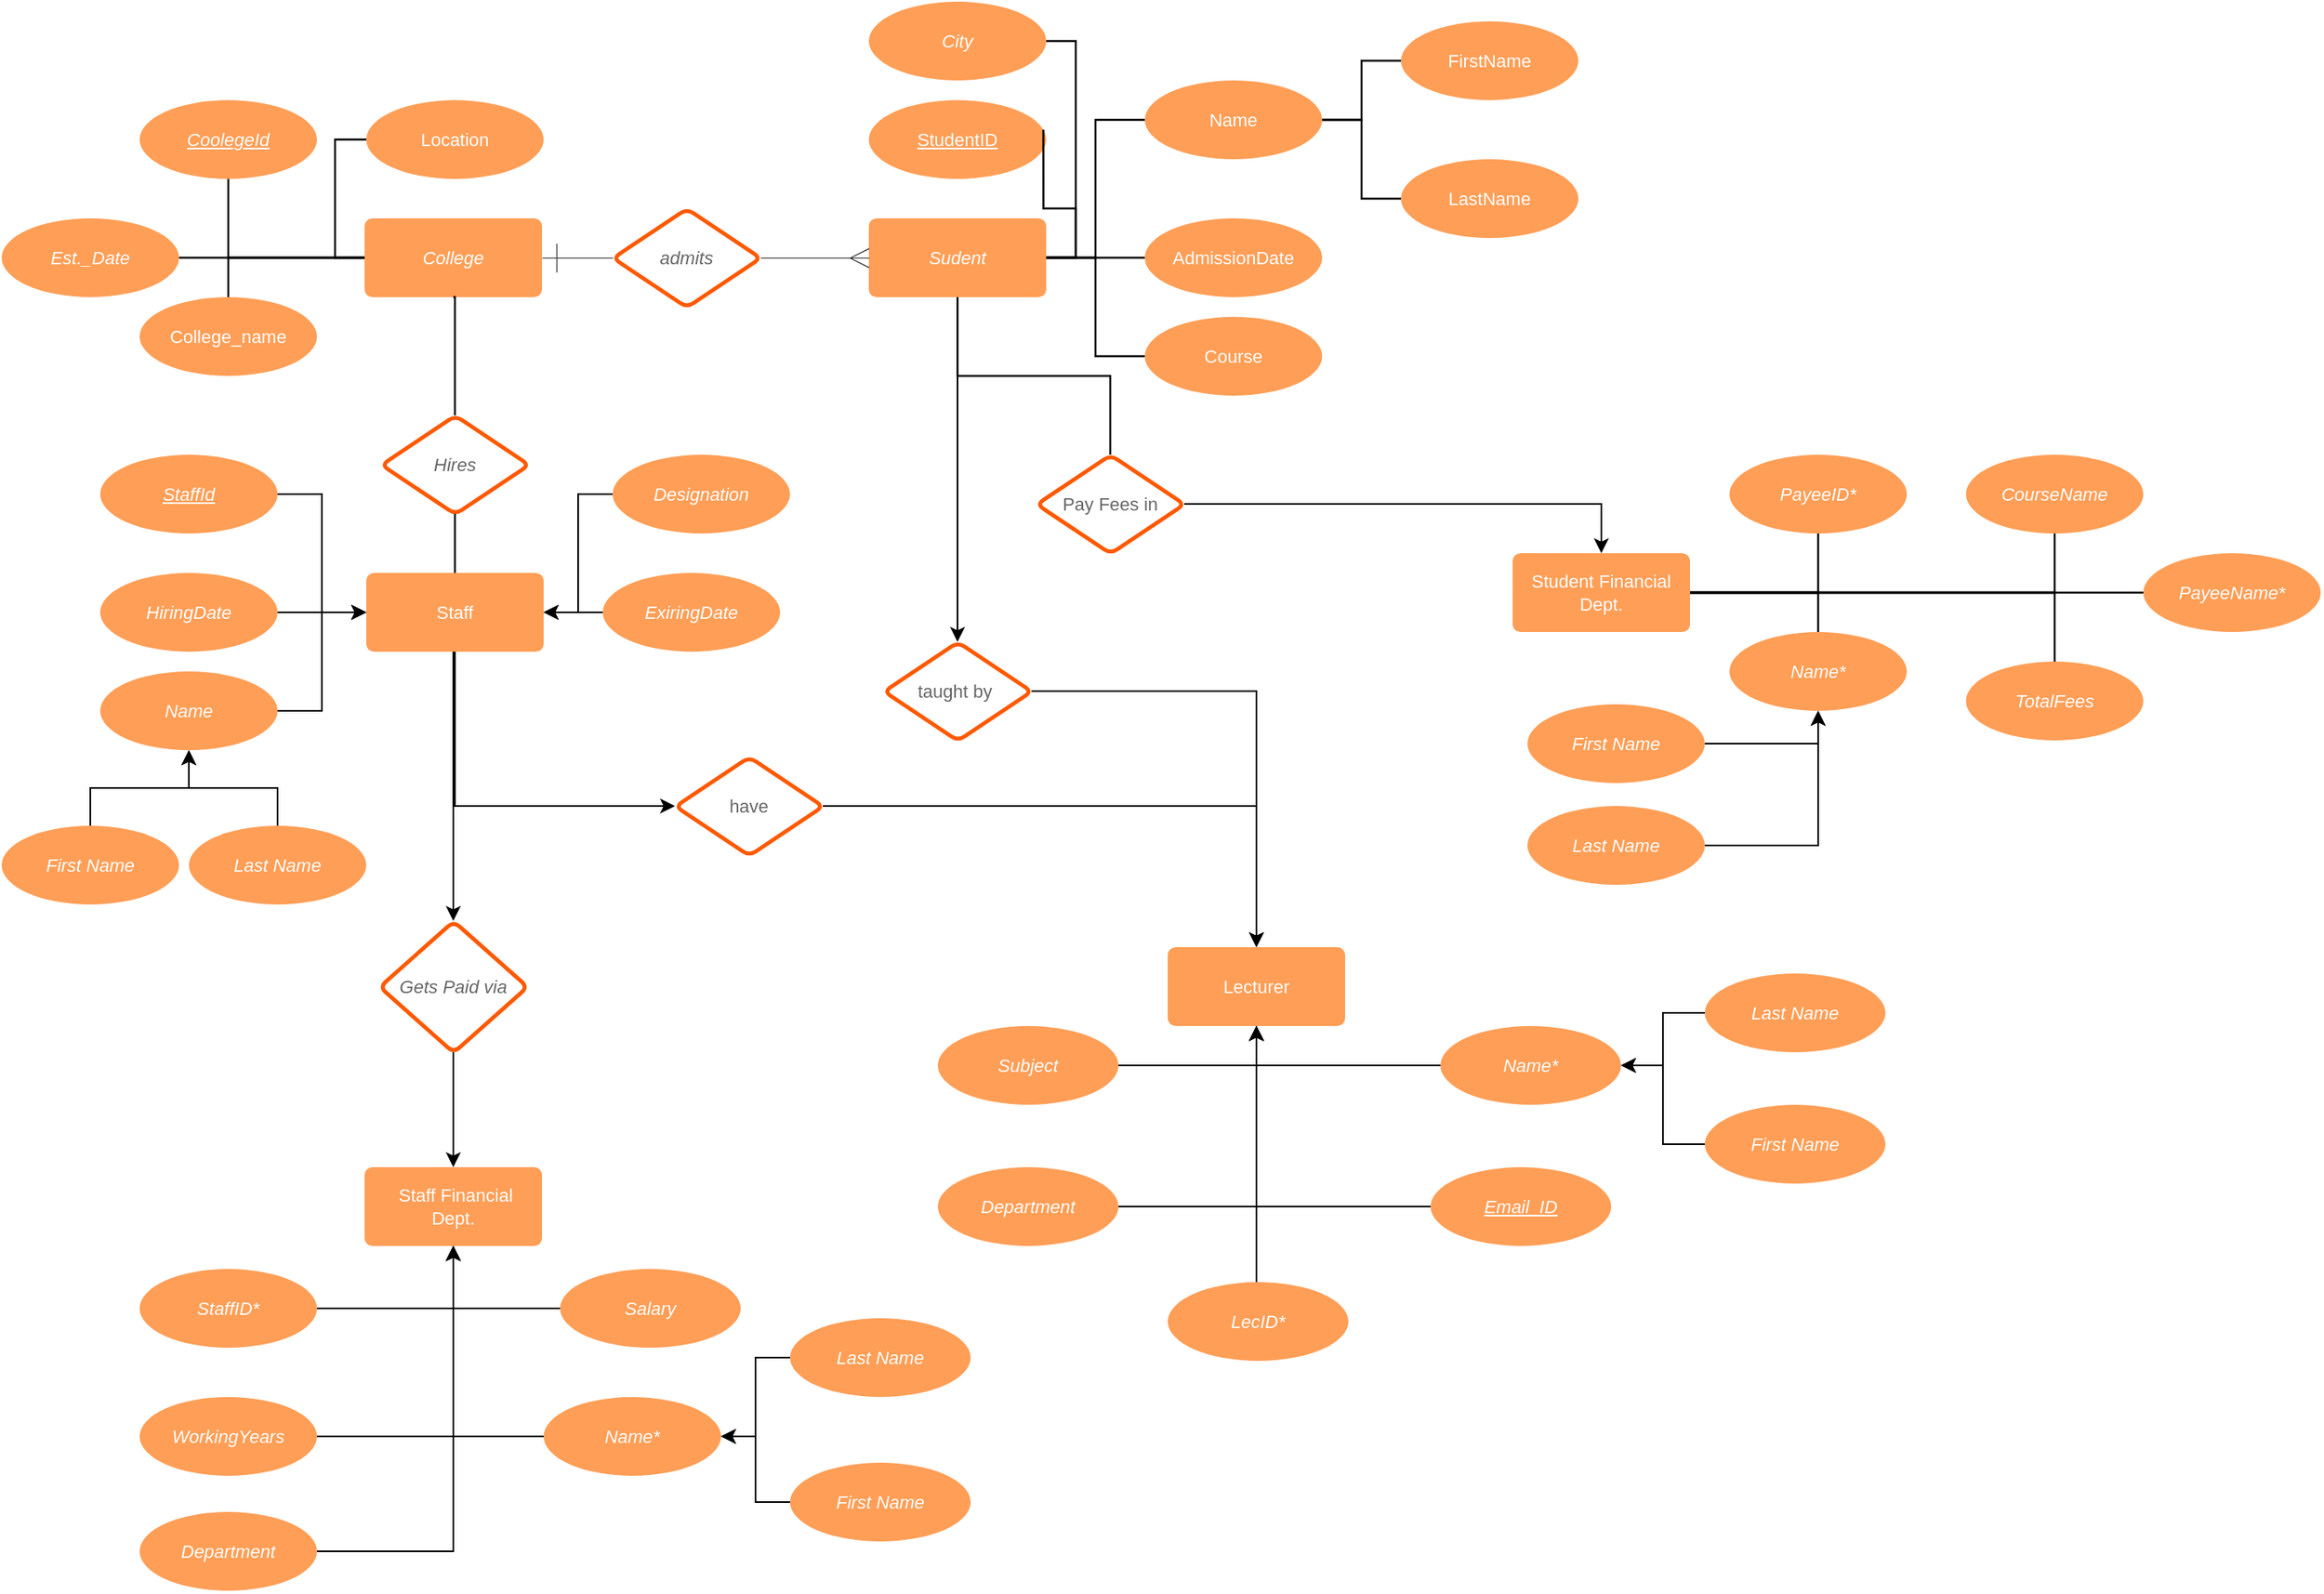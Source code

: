 <mxfile version="12.7.9" type="github"><diagram id="pjV_Bn-TTfKLL7ikVDOk" name="Page-1"><mxGraphModel dx="1024" dy="517" grid="1" gridSize="10" guides="1" tooltips="1" connect="1" arrows="1" fold="1" page="1" pageScale="1" pageWidth="850" pageHeight="1100" math="0" shadow="0"><root><mxCell id="0"/><mxCell id="1" parent="0"/><mxCell id="XfKxhjMmmsuSdTdvYUGt-25" value="CoolegeId" style="html=1;whiteSpace=wrap;ellipse;fontSize=11;fontColor=#ffffff;fontStyle=6;spacing=5;strokeOpacity=0;fillOpacity=100;rounded=1;absoluteArcSize=1;arcSize=9.6;fillColor=#ff9e56;strokeWidth=1.2;" vertex="1" parent="1"><mxGeometry x="84" y="60" width="108" height="48" as="geometry"/></mxCell><mxCell id="XfKxhjMmmsuSdTdvYUGt-26" value="Est._Date" style="html=1;whiteSpace=wrap;ellipse;fontSize=11;fontColor=#ffffff;fontStyle=2;spacing=5;strokeOpacity=0;fillOpacity=100;rounded=1;absoluteArcSize=1;arcSize=9.6;fillColor=#ff9e56;strokeWidth=1.2;" vertex="1" parent="1"><mxGeometry y="132" width="108" height="48" as="geometry"/></mxCell><mxCell id="XfKxhjMmmsuSdTdvYUGt-27" value="College" style="html=1;whiteSpace=wrap;;fontSize=11;fontColor=#ffffff;fontStyle=2;spacing=5;strokeOpacity=0;fillOpacity=100;rounded=1;absoluteArcSize=1;arcSize=9.6;fillColor=#ff9e56;strokeWidth=1.2;" vertex="1" parent="1"><mxGeometry x="221" y="132" width="108" height="48" as="geometry"/></mxCell><mxCell id="XfKxhjMmmsuSdTdvYUGt-28" value="admits" style="html=1;whiteSpace=wrap;rhombus;fontSize=11;fontColor=#666666;fontStyle=2;spacing=5;strokeColor=#fe5900;strokeOpacity=100;rounded=1;absoluteArcSize=1;arcSize=9.6;strokeWidth=2.4;" vertex="1" parent="1"><mxGeometry x="372" y="126" width="90" height="60" as="geometry"/></mxCell><mxCell id="XfKxhjMmmsuSdTdvYUGt-143" style="edgeStyle=orthogonalEdgeStyle;rounded=0;orthogonalLoop=1;jettySize=auto;html=1;entryX=0.5;entryY=0;entryDx=0;entryDy=0;" edge="1" parent="1" source="XfKxhjMmmsuSdTdvYUGt-29" target="XfKxhjMmmsuSdTdvYUGt-140"><mxGeometry relative="1" as="geometry"/></mxCell><mxCell id="XfKxhjMmmsuSdTdvYUGt-29" value="Sudent" style="html=1;whiteSpace=wrap;;fontSize=11;fontColor=#ffffff;fontStyle=2;spacing=5;strokeOpacity=0;fillOpacity=100;rounded=1;absoluteArcSize=1;arcSize=9.6;fillColor=#ff9e56;strokeWidth=1.2;" vertex="1" parent="1"><mxGeometry x="528" y="132" width="108" height="48" as="geometry"/></mxCell><mxCell id="XfKxhjMmmsuSdTdvYUGt-139" style="edgeStyle=orthogonalEdgeStyle;rounded=0;orthogonalLoop=1;jettySize=auto;html=1;entryX=0.5;entryY=0;entryDx=0;entryDy=0;" edge="1" parent="1" source="XfKxhjMmmsuSdTdvYUGt-30" target="XfKxhjMmmsuSdTdvYUGt-42"><mxGeometry relative="1" as="geometry"/></mxCell><mxCell id="XfKxhjMmmsuSdTdvYUGt-30" value="Pay Fees in" style="html=1;whiteSpace=wrap;rhombus;fontSize=11;fontColor=#666666;spacing=5;strokeColor=#fe5900;strokeOpacity=100;rounded=1;absoluteArcSize=1;arcSize=9.6;strokeWidth=2.4;" vertex="1" parent="1"><mxGeometry x="630" y="276" width="90" height="60" as="geometry"/></mxCell><mxCell id="XfKxhjMmmsuSdTdvYUGt-31" value="" style="html=1;jettySize=18;fontSize=11;strokeColor=#333333;strokeOpacity=100;strokeWidth=0.6;rounded=1;arcSize=0;edgeStyle=orthogonalEdgeStyle;startArrow=ERone;startSize=16;;endArrow=none;;exitX=1;exitY=0.5;exitPerimeter=1;entryX=0.013;entryY=0.5;entryPerimeter=1;" edge="1" parent="1" source="XfKxhjMmmsuSdTdvYUGt-27" target="XfKxhjMmmsuSdTdvYUGt-28"><mxGeometry width="100" height="100" relative="1" as="geometry"/></mxCell><mxCell id="XfKxhjMmmsuSdTdvYUGt-32" value="" style="html=1;jettySize=18;fontSize=11;strokeColor=#333333;strokeOpacity=100;strokeWidth=0.6;rounded=1;arcSize=0;edgeStyle=orthogonalEdgeStyle;startArrow=none;;endArrow=ERmany;endSize=10;;exitX=0.987;exitY=0.5;exitPerimeter=1;entryX=0;entryY=0.5;entryPerimeter=1;" edge="1" parent="1" source="XfKxhjMmmsuSdTdvYUGt-28" target="XfKxhjMmmsuSdTdvYUGt-29"><mxGeometry width="100" height="100" relative="1" as="geometry"/></mxCell><mxCell id="XfKxhjMmmsuSdTdvYUGt-42" value="Student Financial Dept." style="html=1;whiteSpace=wrap;;fontSize=11;fontColor=#ffffff;spacing=5;strokeOpacity=0;fillOpacity=100;rounded=1;absoluteArcSize=1;arcSize=9.6;fillColor=#ff9e56;strokeWidth=1.2;" vertex="1" parent="1"><mxGeometry x="920" y="336" width="108" height="48" as="geometry"/></mxCell><mxCell id="XfKxhjMmmsuSdTdvYUGt-43" value="PayeeID*" style="html=1;whiteSpace=wrap;ellipse;fontSize=11;fontColor=#ffffff;fontStyle=2;spacing=5;strokeOpacity=0;fillOpacity=100;rounded=1;absoluteArcSize=1;arcSize=9.6;fillColor=#ff9e56;strokeWidth=1.2;" vertex="1" parent="1"><mxGeometry x="1052" y="276" width="108" height="48" as="geometry"/></mxCell><mxCell id="XfKxhjMmmsuSdTdvYUGt-45" value="City" style="html=1;whiteSpace=wrap;ellipse;fontSize=11;fontColor=#ffffff;fontStyle=2;spacing=5;strokeOpacity=0;fillOpacity=100;rounded=1;absoluteArcSize=1;arcSize=9.6;fillColor=#ff9e56;strokeWidth=1.2;" vertex="1" parent="1"><mxGeometry x="528" width="108" height="48" as="geometry"/></mxCell><mxCell id="XfKxhjMmmsuSdTdvYUGt-46" value="PayeeName*" style="html=1;whiteSpace=wrap;ellipse;fontSize=11;fontColor=#ffffff;fontStyle=2;spacing=5;strokeOpacity=0;fillOpacity=100;rounded=1;absoluteArcSize=1;arcSize=9.6;fillColor=#ff9e56;strokeWidth=1.2;" vertex="1" parent="1"><mxGeometry x="1304" y="336" width="108" height="48" as="geometry"/></mxCell><mxCell id="XfKxhjMmmsuSdTdvYUGt-47" value="Name*" style="html=1;whiteSpace=wrap;ellipse;fontSize=11;fontColor=#ffffff;fontStyle=2;spacing=5;strokeOpacity=0;fillOpacity=100;rounded=1;absoluteArcSize=1;arcSize=9.6;fillColor=#ff9e56;strokeWidth=1.2;" vertex="1" parent="1"><mxGeometry x="1052" y="384" width="108" height="48" as="geometry"/></mxCell><mxCell id="XfKxhjMmmsuSdTdvYUGt-48" value="CourseName" style="html=1;whiteSpace=wrap;ellipse;fontSize=11;fontColor=#ffffff;fontStyle=2;spacing=5;strokeOpacity=0;fillOpacity=100;rounded=1;absoluteArcSize=1;arcSize=9.6;fillColor=#ff9e56;strokeWidth=1.2;" vertex="1" parent="1"><mxGeometry x="1196" y="276" width="108" height="48" as="geometry"/></mxCell><mxCell id="XfKxhjMmmsuSdTdvYUGt-49" value="Name" style="html=1;whiteSpace=wrap;ellipse;fontSize=11;fontColor=#ffffff;spacing=5;strokeOpacity=0;fillOpacity=100;rounded=1;absoluteArcSize=1;arcSize=9.6;fillColor=#ff9e56;strokeWidth=1.2;" vertex="1" parent="1"><mxGeometry x="696" y="48" width="108" height="48" as="geometry"/></mxCell><mxCell id="XfKxhjMmmsuSdTdvYUGt-50" value="LastName" style="html=1;whiteSpace=wrap;ellipse;fontSize=11;fontColor=#ffffff;spacing=5;strokeOpacity=0;fillOpacity=100;rounded=1;absoluteArcSize=1;arcSize=9.6;fillColor=#ff9e56;strokeWidth=1.2;" vertex="1" parent="1"><mxGeometry x="852" y="96" width="108" height="48" as="geometry"/></mxCell><mxCell id="XfKxhjMmmsuSdTdvYUGt-51" value="FirstName" style="html=1;whiteSpace=wrap;ellipse;fontSize=11;fontColor=#ffffff;spacing=5;strokeOpacity=0;fillOpacity=100;rounded=1;absoluteArcSize=1;arcSize=9.6;fillColor=#ff9e56;strokeWidth=1.2;" vertex="1" parent="1"><mxGeometry x="852" y="12" width="108" height="48" as="geometry"/></mxCell><mxCell id="XfKxhjMmmsuSdTdvYUGt-52" value="Course" style="html=1;whiteSpace=wrap;ellipse;fontSize=11;fontColor=#ffffff;spacing=5;strokeOpacity=0;fillOpacity=100;rounded=1;absoluteArcSize=1;arcSize=9.6;fillColor=#ff9e56;strokeWidth=1.2;" vertex="1" parent="1"><mxGeometry x="696" y="192" width="108" height="48" as="geometry"/></mxCell><mxCell id="XfKxhjMmmsuSdTdvYUGt-53" value="AdmissionDate" style="html=1;whiteSpace=wrap;ellipse;fontSize=11;fontColor=#ffffff;spacing=5;strokeOpacity=0;fillOpacity=100;rounded=1;absoluteArcSize=1;arcSize=9.6;fillColor=#ff9e56;strokeWidth=1.2;" vertex="1" parent="1"><mxGeometry x="696" y="132" width="108" height="48" as="geometry"/></mxCell><mxCell id="XfKxhjMmmsuSdTdvYUGt-54" value="StudentID" style="html=1;whiteSpace=wrap;ellipse;fontSize=11;fontColor=#ffffff;fontStyle=4;spacing=5;strokeOpacity=0;fillOpacity=100;rounded=1;absoluteArcSize=1;arcSize=9.6;fillColor=#ff9e56;strokeWidth=1.2;" vertex="1" parent="1"><mxGeometry x="528" y="60" width="108" height="48" as="geometry"/></mxCell><mxCell id="XfKxhjMmmsuSdTdvYUGt-55" value="College_name" style="html=1;whiteSpace=wrap;ellipse;fontSize=11;fontColor=#ffffff;spacing=5;strokeOpacity=0;fillOpacity=100;rounded=1;absoluteArcSize=1;arcSize=9.6;fillColor=#ff9e56;strokeWidth=1.2;" vertex="1" parent="1"><mxGeometry x="84" y="180" width="108" height="48" as="geometry"/></mxCell><mxCell id="XfKxhjMmmsuSdTdvYUGt-56" value="Location" style="html=1;whiteSpace=wrap;ellipse;fontSize=11;fontColor=#ffffff;spacing=5;strokeOpacity=0;fillOpacity=100;rounded=1;absoluteArcSize=1;arcSize=9.6;fillColor=#ff9e56;strokeWidth=1.2;" vertex="1" parent="1"><mxGeometry x="222" y="60" width="108" height="48" as="geometry"/></mxCell><mxCell id="XfKxhjMmmsuSdTdvYUGt-57" value="" style="html=1;jettySize=18;fontSize=11;strokeWidth=1.2;rounded=1;arcSize=0;edgeStyle=orthogonalEdgeStyle;startArrow=none;;endArrow=none;;exitX=0;exitY=0.5;exitPerimeter=1;entryX=0;entryY=0.5;entryPerimeter=1;" edge="1" parent="1" source="XfKxhjMmmsuSdTdvYUGt-56" target="XfKxhjMmmsuSdTdvYUGt-27"><mxGeometry width="100" height="100" relative="1" as="geometry"/></mxCell><mxCell id="XfKxhjMmmsuSdTdvYUGt-58" value="" style="html=1;jettySize=18;fontSize=11;strokeWidth=1.2;rounded=1;arcSize=0;edgeStyle=orthogonalEdgeStyle;startArrow=none;;endArrow=none;;exitX=0.5;exitY=1;exitPerimeter=1;entryX=0;entryY=0.5;entryPerimeter=1;" edge="1" parent="1" source="XfKxhjMmmsuSdTdvYUGt-25" target="XfKxhjMmmsuSdTdvYUGt-27"><mxGeometry width="100" height="100" relative="1" as="geometry"/></mxCell><mxCell id="XfKxhjMmmsuSdTdvYUGt-59" value="" style="html=1;jettySize=18;fontSize=11;strokeWidth=1.2;rounded=1;arcSize=0;edgeStyle=orthogonalEdgeStyle;startArrow=none;;endArrow=none;;exitX=0;exitY=0.5;exitPerimeter=1;entryX=1;entryY=0.5;entryPerimeter=1;" edge="1" parent="1" source="XfKxhjMmmsuSdTdvYUGt-51" target="XfKxhjMmmsuSdTdvYUGt-49"><mxGeometry width="100" height="100" relative="1" as="geometry"/></mxCell><mxCell id="XfKxhjMmmsuSdTdvYUGt-60" value="" style="html=1;jettySize=18;fontSize=11;strokeWidth=1.2;rounded=1;arcSize=0;edgeStyle=orthogonalEdgeStyle;startArrow=none;;endArrow=none;;exitX=0;exitY=0.5;exitPerimeter=1;entryX=1;entryY=0.5;entryPerimeter=1;" edge="1" parent="1" source="XfKxhjMmmsuSdTdvYUGt-50" target="XfKxhjMmmsuSdTdvYUGt-49"><mxGeometry width="100" height="100" relative="1" as="geometry"/></mxCell><mxCell id="XfKxhjMmmsuSdTdvYUGt-61" value="" style="html=1;jettySize=18;fontSize=11;strokeWidth=1.2;rounded=1;arcSize=0;edgeStyle=orthogonalEdgeStyle;startArrow=none;;endArrow=none;;exitX=0.984;exitY=0.375;exitPerimeter=1;entryX=1;entryY=0.5;entryPerimeter=1;" edge="1" parent="1" source="XfKxhjMmmsuSdTdvYUGt-54" target="XfKxhjMmmsuSdTdvYUGt-29"><mxGeometry width="100" height="100" relative="1" as="geometry"/></mxCell><mxCell id="XfKxhjMmmsuSdTdvYUGt-62" value="" style="html=1;jettySize=18;fontSize=11;strokeWidth=1.2;rounded=1;arcSize=0;edgeStyle=orthogonalEdgeStyle;startArrow=none;;endArrow=none;;exitX=0;exitY=0.5;exitPerimeter=1;entryX=1;entryY=0.5;entryPerimeter=1;" edge="1" parent="1" source="XfKxhjMmmsuSdTdvYUGt-49" target="XfKxhjMmmsuSdTdvYUGt-29"><mxGeometry width="100" height="100" relative="1" as="geometry"/></mxCell><mxCell id="XfKxhjMmmsuSdTdvYUGt-63" value="" style="html=1;jettySize=18;fontSize=11;strokeWidth=1.2;rounded=1;arcSize=0;edgeStyle=orthogonalEdgeStyle;startArrow=none;;endArrow=none;;exitX=0;exitY=0.5;exitPerimeter=1;entryX=1;entryY=0.5;entryPerimeter=1;" edge="1" parent="1" source="XfKxhjMmmsuSdTdvYUGt-53" target="XfKxhjMmmsuSdTdvYUGt-29"><mxGeometry width="100" height="100" relative="1" as="geometry"/></mxCell><mxCell id="XfKxhjMmmsuSdTdvYUGt-64" value="" style="html=1;jettySize=18;fontSize=11;strokeWidth=1.2;rounded=1;arcSize=0;edgeStyle=orthogonalEdgeStyle;startArrow=none;;endArrow=none;;exitX=0;exitY=0.5;exitPerimeter=1;entryX=1;entryY=0.5;entryPerimeter=1;" edge="1" parent="1" source="XfKxhjMmmsuSdTdvYUGt-52" target="XfKxhjMmmsuSdTdvYUGt-29"><mxGeometry width="100" height="100" relative="1" as="geometry"/></mxCell><mxCell id="XfKxhjMmmsuSdTdvYUGt-65" value="" style="html=1;jettySize=18;fontSize=11;strokeWidth=1.2;rounded=1;arcSize=0;edgeStyle=orthogonalEdgeStyle;startArrow=none;;endArrow=none;;exitX=0.5;exitY=1;exitPerimeter=1;entryX=0.5;entryY=0.007;entryPerimeter=1;" edge="1" parent="1" source="XfKxhjMmmsuSdTdvYUGt-29" target="XfKxhjMmmsuSdTdvYUGt-30"><mxGeometry width="100" height="100" relative="1" as="geometry"/></mxCell><mxCell id="XfKxhjMmmsuSdTdvYUGt-66" value="" style="html=1;jettySize=18;fontSize=11;strokeWidth=1.2;rounded=1;arcSize=0;edgeStyle=orthogonalEdgeStyle;startArrow=none;;endArrow=none;;exitX=1;exitY=0.5;exitPerimeter=1;entryX=1;entryY=0.497;entryPerimeter=1;" edge="1" parent="1" source="XfKxhjMmmsuSdTdvYUGt-45" target="XfKxhjMmmsuSdTdvYUGt-29"><mxGeometry width="100" height="100" relative="1" as="geometry"/></mxCell><mxCell id="XfKxhjMmmsuSdTdvYUGt-68" value="" style="html=1;jettySize=18;fontSize=11;strokeWidth=1.2;rounded=1;arcSize=0;edgeStyle=orthogonalEdgeStyle;startArrow=none;;endArrow=none;;exitX=0;exitY=0.5;exitPerimeter=1;entryX=1;entryY=0.5;entryPerimeter=1;" edge="1" parent="1" source="XfKxhjMmmsuSdTdvYUGt-46" target="XfKxhjMmmsuSdTdvYUGt-42"><mxGeometry width="100" height="100" relative="1" as="geometry"/></mxCell><mxCell id="XfKxhjMmmsuSdTdvYUGt-69" value="" style="html=1;jettySize=18;fontSize=11;strokeWidth=1.2;rounded=1;arcSize=0;edgeStyle=orthogonalEdgeStyle;startArrow=none;;endArrow=none;;exitX=0.5;exitY=1;exitPerimeter=1;entryX=1;entryY=0.5;entryPerimeter=1;" edge="1" parent="1" source="XfKxhjMmmsuSdTdvYUGt-48" target="XfKxhjMmmsuSdTdvYUGt-42"><mxGeometry width="100" height="100" relative="1" as="geometry"/></mxCell><mxCell id="XfKxhjMmmsuSdTdvYUGt-70" value="" style="html=1;jettySize=18;fontSize=11;strokeWidth=1.2;rounded=1;arcSize=0;edgeStyle=orthogonalEdgeStyle;startArrow=none;;endArrow=none;;exitX=0.5;exitY=0;entryX=1;entryY=0.5;entryPerimeter=1;exitDx=0;exitDy=0;" edge="1" parent="1" source="XfKxhjMmmsuSdTdvYUGt-165" target="XfKxhjMmmsuSdTdvYUGt-42"><mxGeometry width="100" height="100" relative="1" as="geometry"><mxPoint x="1250" y="384" as="sourcePoint"/></mxGeometry></mxCell><mxCell id="XfKxhjMmmsuSdTdvYUGt-71" value="" style="html=1;jettySize=18;fontSize=11;strokeWidth=1.2;rounded=1;arcSize=0;edgeStyle=orthogonalEdgeStyle;startArrow=none;;endArrow=none;;exitX=0.5;exitY=1;exitPerimeter=1;entryX=1;entryY=0.5;entryPerimeter=1;" edge="1" parent="1" source="XfKxhjMmmsuSdTdvYUGt-43" target="XfKxhjMmmsuSdTdvYUGt-42"><mxGeometry width="100" height="100" relative="1" as="geometry"/></mxCell><mxCell id="XfKxhjMmmsuSdTdvYUGt-72" value="" style="html=1;jettySize=18;fontSize=11;strokeWidth=1.2;rounded=1;arcSize=0;edgeStyle=orthogonalEdgeStyle;startArrow=none;;endArrow=none;;exitX=0.5;exitY=0;exitPerimeter=1;entryX=1;entryY=0.5;entryPerimeter=1;" edge="1" parent="1" source="XfKxhjMmmsuSdTdvYUGt-47" target="XfKxhjMmmsuSdTdvYUGt-42"><mxGeometry width="100" height="100" relative="1" as="geometry"/></mxCell><mxCell id="XfKxhjMmmsuSdTdvYUGt-73" value="" style="html=1;jettySize=18;fontSize=11;strokeWidth=1.2;rounded=1;arcSize=0;edgeStyle=orthogonalEdgeStyle;startArrow=none;;endArrow=none;;exitX=1;exitY=0.5;exitPerimeter=1;" edge="1" parent="1" source="XfKxhjMmmsuSdTdvYUGt-26"><mxGeometry width="100" height="100" relative="1" as="geometry"><mxPoint x="221" y="156" as="targetPoint"/></mxGeometry></mxCell><mxCell id="XfKxhjMmmsuSdTdvYUGt-74" value="" style="html=1;jettySize=18;fontSize=11;strokeWidth=1.2;rounded=1;arcSize=0;edgeStyle=orthogonalEdgeStyle;startArrow=none;;endArrow=none;;exitX=0.5;exitY=0;exitPerimeter=1;entryX=0;entryY=0.5;entryPerimeter=1;" edge="1" parent="1" source="XfKxhjMmmsuSdTdvYUGt-55" target="XfKxhjMmmsuSdTdvYUGt-27"><mxGeometry width="100" height="100" relative="1" as="geometry"/></mxCell><mxCell id="XfKxhjMmmsuSdTdvYUGt-75" value="" style="html=1;jettySize=18;fontSize=11;strokeWidth=1.2;rounded=1;arcSize=0;edgeStyle=orthogonalEdgeStyle;startArrow=none;;endArrow=none;;exitX=0.5;exitY=1;exitPerimeter=1;entryX=0.5;entryY=0.007;entryPerimeter=1;" edge="1" parent="1" source="XfKxhjMmmsuSdTdvYUGt-27" target="XfKxhjMmmsuSdTdvYUGt-76"><mxGeometry width="100" height="100" relative="1" as="geometry"><Array as="points"><mxPoint x="276" y="180"/></Array></mxGeometry></mxCell><mxCell id="XfKxhjMmmsuSdTdvYUGt-76" value="Hires" style="html=1;whiteSpace=wrap;rhombus;fontSize=11;fontColor=#666666;fontStyle=2;spacing=5;strokeColor=#fe5900;strokeOpacity=100;rounded=1;absoluteArcSize=1;arcSize=9.6;strokeWidth=2.4;" vertex="1" parent="1"><mxGeometry x="231" y="252" width="90" height="60" as="geometry"/></mxCell><mxCell id="XfKxhjMmmsuSdTdvYUGt-77" value="" style="html=1;jettySize=18;fontSize=11;strokeWidth=1.2;rounded=1;arcSize=0;edgeStyle=orthogonalEdgeStyle;startArrow=none;;endArrow=none;;exitX=0.5;exitY=0.993;exitPerimeter=1;entryX=0.5;entryY=0;entryPerimeter=1;" edge="1" parent="1" source="XfKxhjMmmsuSdTdvYUGt-76" target="XfKxhjMmmsuSdTdvYUGt-78"><mxGeometry width="100" height="100" relative="1" as="geometry"/></mxCell><mxCell id="XfKxhjMmmsuSdTdvYUGt-95" style="edgeStyle=orthogonalEdgeStyle;rounded=0;orthogonalLoop=1;jettySize=auto;html=1;entryX=0.5;entryY=0;entryDx=0;entryDy=0;" edge="1" parent="1" source="XfKxhjMmmsuSdTdvYUGt-78" target="XfKxhjMmmsuSdTdvYUGt-94"><mxGeometry relative="1" as="geometry"><Array as="points"><mxPoint x="275" y="420"/><mxPoint x="275" y="420"/></Array></mxGeometry></mxCell><mxCell id="XfKxhjMmmsuSdTdvYUGt-144" style="edgeStyle=orthogonalEdgeStyle;rounded=0;orthogonalLoop=1;jettySize=auto;html=1;entryX=0;entryY=0.5;entryDx=0;entryDy=0;" edge="1" parent="1" source="XfKxhjMmmsuSdTdvYUGt-78" target="XfKxhjMmmsuSdTdvYUGt-141"><mxGeometry relative="1" as="geometry"><Array as="points"><mxPoint x="276" y="490"/></Array></mxGeometry></mxCell><mxCell id="XfKxhjMmmsuSdTdvYUGt-78" value="Staff" style="html=1;whiteSpace=wrap;;fontSize=11;fontColor=#ffffff;spacing=5;strokeOpacity=0;fillOpacity=100;rounded=1;absoluteArcSize=1;arcSize=9.6;fillColor=#ff9e56;strokeWidth=1.2;" vertex="1" parent="1"><mxGeometry x="222" y="348" width="108" height="48" as="geometry"/></mxCell><mxCell id="XfKxhjMmmsuSdTdvYUGt-92" style="edgeStyle=orthogonalEdgeStyle;rounded=0;orthogonalLoop=1;jettySize=auto;html=1;" edge="1" parent="1" source="XfKxhjMmmsuSdTdvYUGt-79" target="XfKxhjMmmsuSdTdvYUGt-78"><mxGeometry relative="1" as="geometry"/></mxCell><mxCell id="XfKxhjMmmsuSdTdvYUGt-79" value="HiringDate" style="html=1;whiteSpace=wrap;ellipse;fontSize=11;fontColor=#ffffff;fontStyle=2;spacing=5;strokeOpacity=0;fillOpacity=100;rounded=1;absoluteArcSize=1;arcSize=9.6;fillColor=#ff9e56;strokeWidth=1.2;" vertex="1" parent="1"><mxGeometry x="60" y="348" width="108" height="48" as="geometry"/></mxCell><mxCell id="XfKxhjMmmsuSdTdvYUGt-124" style="edgeStyle=orthogonalEdgeStyle;rounded=0;orthogonalLoop=1;jettySize=auto;html=1;entryX=0.5;entryY=1;entryDx=0;entryDy=0;" edge="1" parent="1" source="XfKxhjMmmsuSdTdvYUGt-81" target="XfKxhjMmmsuSdTdvYUGt-83"><mxGeometry relative="1" as="geometry"/></mxCell><mxCell id="XfKxhjMmmsuSdTdvYUGt-81" value="First Name" style="html=1;whiteSpace=wrap;ellipse;fontSize=11;fontColor=#ffffff;fontStyle=2;spacing=5;strokeOpacity=0;fillOpacity=100;rounded=1;absoluteArcSize=1;arcSize=9.6;fillColor=#ff9e56;strokeWidth=1.2;" vertex="1" parent="1"><mxGeometry y="502" width="108" height="48" as="geometry"/></mxCell><mxCell id="XfKxhjMmmsuSdTdvYUGt-89" style="edgeStyle=orthogonalEdgeStyle;rounded=0;orthogonalLoop=1;jettySize=auto;html=1;exitX=1;exitY=0.5;exitDx=0;exitDy=0;entryX=0;entryY=0.5;entryDx=0;entryDy=0;" edge="1" parent="1" source="XfKxhjMmmsuSdTdvYUGt-82" target="XfKxhjMmmsuSdTdvYUGt-78"><mxGeometry relative="1" as="geometry"/></mxCell><mxCell id="XfKxhjMmmsuSdTdvYUGt-82" value="StaffId" style="html=1;whiteSpace=wrap;ellipse;fontSize=11;fontColor=#ffffff;fontStyle=6;spacing=5;strokeOpacity=0;fillOpacity=100;rounded=1;absoluteArcSize=1;arcSize=9.6;fillColor=#ff9e56;strokeWidth=1.2;" vertex="1" parent="1"><mxGeometry x="60" y="276" width="108" height="48" as="geometry"/></mxCell><mxCell id="XfKxhjMmmsuSdTdvYUGt-91" style="edgeStyle=orthogonalEdgeStyle;rounded=0;orthogonalLoop=1;jettySize=auto;html=1;entryX=0;entryY=0.5;entryDx=0;entryDy=0;" edge="1" parent="1" source="XfKxhjMmmsuSdTdvYUGt-83" target="XfKxhjMmmsuSdTdvYUGt-78"><mxGeometry relative="1" as="geometry"/></mxCell><mxCell id="XfKxhjMmmsuSdTdvYUGt-83" value="Name" style="html=1;whiteSpace=wrap;ellipse;fontSize=11;fontColor=#ffffff;fontStyle=2;spacing=5;strokeOpacity=0;fillOpacity=100;rounded=1;absoluteArcSize=1;arcSize=9.6;fillColor=#ff9e56;strokeWidth=1.2;" vertex="1" parent="1"><mxGeometry x="60" y="408" width="108" height="48" as="geometry"/></mxCell><mxCell id="XfKxhjMmmsuSdTdvYUGt-116" style="edgeStyle=orthogonalEdgeStyle;rounded=0;orthogonalLoop=1;jettySize=auto;html=1;entryX=0.5;entryY=0;entryDx=0;entryDy=0;" edge="1" parent="1" source="XfKxhjMmmsuSdTdvYUGt-94" target="XfKxhjMmmsuSdTdvYUGt-96"><mxGeometry relative="1" as="geometry"/></mxCell><mxCell id="XfKxhjMmmsuSdTdvYUGt-94" value="Gets Paid via" style="html=1;whiteSpace=wrap;rhombus;fontSize=11;fontColor=#666666;fontStyle=2;spacing=5;strokeColor=#fe5900;strokeOpacity=100;rounded=1;absoluteArcSize=1;arcSize=9.6;strokeWidth=2.4;" vertex="1" parent="1"><mxGeometry x="230" y="560" width="90" height="80" as="geometry"/></mxCell><mxCell id="XfKxhjMmmsuSdTdvYUGt-96" value="&amp;nbsp;Staff Financial Dept." style="html=1;whiteSpace=wrap;;fontSize=11;fontColor=#ffffff;spacing=5;strokeOpacity=0;fillOpacity=100;rounded=1;absoluteArcSize=1;arcSize=9.6;fillColor=#ff9e56;strokeWidth=1.2;" vertex="1" parent="1"><mxGeometry x="221" y="710" width="108" height="48" as="geometry"/></mxCell><mxCell id="XfKxhjMmmsuSdTdvYUGt-138" style="edgeStyle=orthogonalEdgeStyle;rounded=0;orthogonalLoop=1;jettySize=auto;html=1;entryX=0.5;entryY=1;entryDx=0;entryDy=0;" edge="1" parent="1" source="XfKxhjMmmsuSdTdvYUGt-97" target="XfKxhjMmmsuSdTdvYUGt-96"><mxGeometry relative="1" as="geometry"/></mxCell><mxCell id="XfKxhjMmmsuSdTdvYUGt-97" value="StaffID*" style="html=1;whiteSpace=wrap;ellipse;fontSize=11;fontColor=#ffffff;fontStyle=2;spacing=5;strokeOpacity=0;fillOpacity=100;rounded=1;absoluteArcSize=1;arcSize=9.6;fillColor=#ff9e56;strokeWidth=1.2;" vertex="1" parent="1"><mxGeometry x="84" y="772" width="108" height="48" as="geometry"/></mxCell><mxCell id="XfKxhjMmmsuSdTdvYUGt-129" style="edgeStyle=orthogonalEdgeStyle;rounded=0;orthogonalLoop=1;jettySize=auto;html=1;entryX=0.5;entryY=1;entryDx=0;entryDy=0;" edge="1" parent="1" source="XfKxhjMmmsuSdTdvYUGt-99" target="XfKxhjMmmsuSdTdvYUGt-96"><mxGeometry relative="1" as="geometry"/></mxCell><mxCell id="XfKxhjMmmsuSdTdvYUGt-99" value="WorkingYears" style="html=1;whiteSpace=wrap;ellipse;fontSize=11;fontColor=#ffffff;fontStyle=2;spacing=5;strokeOpacity=0;fillOpacity=100;rounded=1;absoluteArcSize=1;arcSize=9.6;fillColor=#ff9e56;strokeWidth=1.2;" vertex="1" parent="1"><mxGeometry x="84" y="850" width="108" height="48" as="geometry"/></mxCell><mxCell id="XfKxhjMmmsuSdTdvYUGt-132" style="edgeStyle=orthogonalEdgeStyle;rounded=0;orthogonalLoop=1;jettySize=auto;html=1;entryX=1;entryY=0.5;entryDx=0;entryDy=0;" edge="1" parent="1" source="XfKxhjMmmsuSdTdvYUGt-100" target="XfKxhjMmmsuSdTdvYUGt-108"><mxGeometry relative="1" as="geometry"/></mxCell><mxCell id="XfKxhjMmmsuSdTdvYUGt-100" value="Last Name" style="html=1;whiteSpace=wrap;ellipse;fontSize=11;fontColor=#ffffff;fontStyle=2;spacing=5;strokeOpacity=0;fillOpacity=100;rounded=1;absoluteArcSize=1;arcSize=9.6;fillColor=#ff9e56;strokeWidth=1.2;" vertex="1" parent="1"><mxGeometry x="480" y="802" width="110" height="48" as="geometry"/></mxCell><mxCell id="XfKxhjMmmsuSdTdvYUGt-130" style="edgeStyle=orthogonalEdgeStyle;rounded=0;orthogonalLoop=1;jettySize=auto;html=1;entryX=0.5;entryY=1;entryDx=0;entryDy=0;" edge="1" parent="1" source="XfKxhjMmmsuSdTdvYUGt-101" target="XfKxhjMmmsuSdTdvYUGt-96"><mxGeometry relative="1" as="geometry"/></mxCell><mxCell id="XfKxhjMmmsuSdTdvYUGt-101" value="Department" style="html=1;whiteSpace=wrap;ellipse;fontSize=11;fontColor=#ffffff;fontStyle=2;spacing=5;strokeOpacity=0;fillOpacity=100;rounded=1;absoluteArcSize=1;arcSize=9.6;fillColor=#ff9e56;strokeWidth=1.2;" vertex="1" parent="1"><mxGeometry x="84" y="920" width="108" height="48" as="geometry"/></mxCell><mxCell id="XfKxhjMmmsuSdTdvYUGt-135" style="edgeStyle=orthogonalEdgeStyle;rounded=0;orthogonalLoop=1;jettySize=auto;html=1;exitX=0;exitY=0.5;exitDx=0;exitDy=0;entryX=0.5;entryY=1;entryDx=0;entryDy=0;" edge="1" parent="1" source="XfKxhjMmmsuSdTdvYUGt-108" target="XfKxhjMmmsuSdTdvYUGt-96"><mxGeometry relative="1" as="geometry"/></mxCell><mxCell id="XfKxhjMmmsuSdTdvYUGt-108" value="Name*" style="html=1;whiteSpace=wrap;ellipse;fontSize=11;fontColor=#ffffff;fontStyle=2;spacing=5;strokeOpacity=0;fillOpacity=100;rounded=1;absoluteArcSize=1;arcSize=9.6;fillColor=#ff9e56;strokeWidth=1.2;" vertex="1" parent="1"><mxGeometry x="330" y="850" width="108" height="48" as="geometry"/></mxCell><mxCell id="XfKxhjMmmsuSdTdvYUGt-111" style="edgeStyle=orthogonalEdgeStyle;rounded=0;orthogonalLoop=1;jettySize=auto;html=1;entryX=0.5;entryY=1;entryDx=0;entryDy=0;" edge="1" parent="1" source="XfKxhjMmmsuSdTdvYUGt-109" target="XfKxhjMmmsuSdTdvYUGt-47"><mxGeometry relative="1" as="geometry"/></mxCell><mxCell id="XfKxhjMmmsuSdTdvYUGt-109" value="First Name" style="html=1;whiteSpace=wrap;ellipse;fontSize=11;fontColor=#ffffff;fontStyle=2;spacing=5;strokeOpacity=0;fillOpacity=100;rounded=1;absoluteArcSize=1;arcSize=9.6;fillColor=#ff9e56;strokeWidth=1.2;" vertex="1" parent="1"><mxGeometry x="929" y="428" width="108" height="48" as="geometry"/></mxCell><mxCell id="XfKxhjMmmsuSdTdvYUGt-112" style="edgeStyle=orthogonalEdgeStyle;rounded=0;orthogonalLoop=1;jettySize=auto;html=1;entryX=0.5;entryY=1;entryDx=0;entryDy=0;" edge="1" parent="1" source="XfKxhjMmmsuSdTdvYUGt-110" target="XfKxhjMmmsuSdTdvYUGt-47"><mxGeometry relative="1" as="geometry"/></mxCell><mxCell id="XfKxhjMmmsuSdTdvYUGt-110" value="Last Name" style="html=1;whiteSpace=wrap;ellipse;fontSize=11;fontColor=#ffffff;fontStyle=2;spacing=5;strokeOpacity=0;fillOpacity=100;rounded=1;absoluteArcSize=1;arcSize=9.6;fillColor=#ff9e56;strokeWidth=1.2;" vertex="1" parent="1"><mxGeometry x="929" y="490" width="108" height="48" as="geometry"/></mxCell><mxCell id="XfKxhjMmmsuSdTdvYUGt-122" style="edgeStyle=orthogonalEdgeStyle;rounded=0;orthogonalLoop=1;jettySize=auto;html=1;entryX=1;entryY=0.5;entryDx=0;entryDy=0;" edge="1" parent="1" source="XfKxhjMmmsuSdTdvYUGt-121" target="XfKxhjMmmsuSdTdvYUGt-78"><mxGeometry relative="1" as="geometry"/></mxCell><mxCell id="XfKxhjMmmsuSdTdvYUGt-121" value="Designation" style="html=1;whiteSpace=wrap;ellipse;fontSize=11;fontColor=#ffffff;fontStyle=2;spacing=5;strokeOpacity=0;fillOpacity=100;rounded=1;absoluteArcSize=1;arcSize=9.6;fillColor=#ff9e56;strokeWidth=1.2;" vertex="1" parent="1"><mxGeometry x="372" y="276" width="108" height="48" as="geometry"/></mxCell><mxCell id="XfKxhjMmmsuSdTdvYUGt-125" style="edgeStyle=orthogonalEdgeStyle;rounded=0;orthogonalLoop=1;jettySize=auto;html=1;" edge="1" parent="1" source="XfKxhjMmmsuSdTdvYUGt-123" target="XfKxhjMmmsuSdTdvYUGt-83"><mxGeometry relative="1" as="geometry"/></mxCell><mxCell id="XfKxhjMmmsuSdTdvYUGt-123" value="Last Name" style="html=1;whiteSpace=wrap;ellipse;fontSize=11;fontColor=#ffffff;fontStyle=2;spacing=5;strokeOpacity=0;fillOpacity=100;rounded=1;absoluteArcSize=1;arcSize=9.6;fillColor=#ff9e56;strokeWidth=1.2;" vertex="1" parent="1"><mxGeometry x="114" y="502" width="108" height="48" as="geometry"/></mxCell><mxCell id="XfKxhjMmmsuSdTdvYUGt-128" style="edgeStyle=orthogonalEdgeStyle;rounded=0;orthogonalLoop=1;jettySize=auto;html=1;" edge="1" parent="1" source="XfKxhjMmmsuSdTdvYUGt-127" target="XfKxhjMmmsuSdTdvYUGt-78"><mxGeometry relative="1" as="geometry"/></mxCell><mxCell id="XfKxhjMmmsuSdTdvYUGt-127" value="ExiringDate" style="html=1;whiteSpace=wrap;ellipse;fontSize=11;fontColor=#ffffff;fontStyle=2;spacing=5;strokeOpacity=0;fillOpacity=100;rounded=1;absoluteArcSize=1;arcSize=9.6;fillColor=#ff9e56;strokeWidth=1.2;" vertex="1" parent="1"><mxGeometry x="366" y="348" width="108" height="48" as="geometry"/></mxCell><mxCell id="XfKxhjMmmsuSdTdvYUGt-134" style="edgeStyle=orthogonalEdgeStyle;rounded=0;orthogonalLoop=1;jettySize=auto;html=1;entryX=1;entryY=0.5;entryDx=0;entryDy=0;" edge="1" parent="1" source="XfKxhjMmmsuSdTdvYUGt-133" target="XfKxhjMmmsuSdTdvYUGt-108"><mxGeometry relative="1" as="geometry"/></mxCell><mxCell id="XfKxhjMmmsuSdTdvYUGt-133" value="First Name" style="html=1;whiteSpace=wrap;ellipse;fontSize=11;fontColor=#ffffff;fontStyle=2;spacing=5;strokeOpacity=0;fillOpacity=100;rounded=1;absoluteArcSize=1;arcSize=9.6;fillColor=#ff9e56;strokeWidth=1.2;" vertex="1" parent="1"><mxGeometry x="480" y="890" width="110" height="48" as="geometry"/></mxCell><mxCell id="XfKxhjMmmsuSdTdvYUGt-137" style="edgeStyle=orthogonalEdgeStyle;rounded=0;orthogonalLoop=1;jettySize=auto;html=1;entryX=0.5;entryY=1;entryDx=0;entryDy=0;" edge="1" parent="1" source="XfKxhjMmmsuSdTdvYUGt-136" target="XfKxhjMmmsuSdTdvYUGt-96"><mxGeometry relative="1" as="geometry"/></mxCell><mxCell id="XfKxhjMmmsuSdTdvYUGt-136" value="Salary" style="html=1;whiteSpace=wrap;ellipse;fontSize=11;fontColor=#ffffff;fontStyle=2;spacing=5;strokeOpacity=0;fillOpacity=100;rounded=1;absoluteArcSize=1;arcSize=9.6;fillColor=#ff9e56;strokeWidth=1.2;" vertex="1" parent="1"><mxGeometry x="340" y="772" width="110" height="48" as="geometry"/></mxCell><mxCell id="XfKxhjMmmsuSdTdvYUGt-148" style="edgeStyle=orthogonalEdgeStyle;rounded=0;orthogonalLoop=1;jettySize=auto;html=1;" edge="1" parent="1" source="XfKxhjMmmsuSdTdvYUGt-140" target="XfKxhjMmmsuSdTdvYUGt-145"><mxGeometry relative="1" as="geometry"/></mxCell><mxCell id="XfKxhjMmmsuSdTdvYUGt-140" value="taught by&amp;nbsp;" style="html=1;whiteSpace=wrap;rhombus;fontSize=11;fontColor=#666666;spacing=5;strokeColor=#fe5900;strokeOpacity=100;rounded=1;absoluteArcSize=1;arcSize=9.6;strokeWidth=2.4;" vertex="1" parent="1"><mxGeometry x="537" y="390" width="90" height="60" as="geometry"/></mxCell><mxCell id="XfKxhjMmmsuSdTdvYUGt-149" style="edgeStyle=orthogonalEdgeStyle;rounded=0;orthogonalLoop=1;jettySize=auto;html=1;entryX=0.5;entryY=0;entryDx=0;entryDy=0;" edge="1" parent="1" source="XfKxhjMmmsuSdTdvYUGt-141" target="XfKxhjMmmsuSdTdvYUGt-145"><mxGeometry relative="1" as="geometry"/></mxCell><mxCell id="XfKxhjMmmsuSdTdvYUGt-141" value="have" style="html=1;whiteSpace=wrap;rhombus;fontSize=11;fontColor=#666666;spacing=5;strokeColor=#fe5900;strokeOpacity=100;rounded=1;absoluteArcSize=1;arcSize=9.6;strokeWidth=2.4;" vertex="1" parent="1"><mxGeometry x="410" y="460" width="90" height="60" as="geometry"/></mxCell><mxCell id="XfKxhjMmmsuSdTdvYUGt-145" value="Lecturer" style="html=1;whiteSpace=wrap;;fontSize=11;fontColor=#ffffff;spacing=5;strokeOpacity=0;fillOpacity=100;rounded=1;absoluteArcSize=1;arcSize=9.6;fillColor=#ff9e56;strokeWidth=1.2;" vertex="1" parent="1"><mxGeometry x="710" y="576" width="108" height="48" as="geometry"/></mxCell><mxCell id="XfKxhjMmmsuSdTdvYUGt-159" style="edgeStyle=orthogonalEdgeStyle;rounded=0;orthogonalLoop=1;jettySize=auto;html=1;entryX=0.5;entryY=1;entryDx=0;entryDy=0;" edge="1" parent="1" source="XfKxhjMmmsuSdTdvYUGt-150" target="XfKxhjMmmsuSdTdvYUGt-145"><mxGeometry relative="1" as="geometry"/></mxCell><mxCell id="XfKxhjMmmsuSdTdvYUGt-150" value="Subject" style="html=1;whiteSpace=wrap;ellipse;fontSize=11;fontColor=#ffffff;fontStyle=2;spacing=5;strokeOpacity=0;fillOpacity=100;rounded=1;absoluteArcSize=1;arcSize=9.6;fillColor=#ff9e56;strokeWidth=1.2;" vertex="1" parent="1"><mxGeometry x="570" y="624" width="110" height="48" as="geometry"/></mxCell><mxCell id="XfKxhjMmmsuSdTdvYUGt-160" style="edgeStyle=orthogonalEdgeStyle;rounded=0;orthogonalLoop=1;jettySize=auto;html=1;entryX=0.5;entryY=1;entryDx=0;entryDy=0;" edge="1" parent="1" source="XfKxhjMmmsuSdTdvYUGt-151" target="XfKxhjMmmsuSdTdvYUGt-145"><mxGeometry relative="1" as="geometry"/></mxCell><mxCell id="XfKxhjMmmsuSdTdvYUGt-151" value="Name*" style="html=1;whiteSpace=wrap;ellipse;fontSize=11;fontColor=#ffffff;fontStyle=2;spacing=5;strokeOpacity=0;fillOpacity=100;rounded=1;absoluteArcSize=1;arcSize=9.6;fillColor=#ff9e56;strokeWidth=1.2;" vertex="1" parent="1"><mxGeometry x="876" y="624" width="110" height="48" as="geometry"/></mxCell><mxCell id="XfKxhjMmmsuSdTdvYUGt-163" style="edgeStyle=orthogonalEdgeStyle;rounded=0;orthogonalLoop=1;jettySize=auto;html=1;entryX=1;entryY=0.5;entryDx=0;entryDy=0;" edge="1" parent="1" source="XfKxhjMmmsuSdTdvYUGt-152" target="XfKxhjMmmsuSdTdvYUGt-151"><mxGeometry relative="1" as="geometry"/></mxCell><mxCell id="XfKxhjMmmsuSdTdvYUGt-152" value="Last Name" style="html=1;whiteSpace=wrap;ellipse;fontSize=11;fontColor=#ffffff;fontStyle=2;spacing=5;strokeOpacity=0;fillOpacity=100;rounded=1;absoluteArcSize=1;arcSize=9.6;fillColor=#ff9e56;strokeWidth=1.2;" vertex="1" parent="1"><mxGeometry x="1037" y="592" width="110" height="48" as="geometry"/></mxCell><mxCell id="XfKxhjMmmsuSdTdvYUGt-158" style="edgeStyle=orthogonalEdgeStyle;rounded=0;orthogonalLoop=1;jettySize=auto;html=1;entryX=0.5;entryY=1;entryDx=0;entryDy=0;" edge="1" parent="1" source="XfKxhjMmmsuSdTdvYUGt-153" target="XfKxhjMmmsuSdTdvYUGt-145"><mxGeometry relative="1" as="geometry"/></mxCell><mxCell id="XfKxhjMmmsuSdTdvYUGt-153" value="Department" style="html=1;whiteSpace=wrap;ellipse;fontSize=11;fontColor=#ffffff;fontStyle=2;spacing=5;strokeOpacity=0;fillOpacity=100;rounded=1;absoluteArcSize=1;arcSize=9.6;fillColor=#ff9e56;strokeWidth=1.2;" vertex="1" parent="1"><mxGeometry x="570" y="710" width="110" height="48" as="geometry"/></mxCell><mxCell id="XfKxhjMmmsuSdTdvYUGt-164" style="edgeStyle=orthogonalEdgeStyle;rounded=0;orthogonalLoop=1;jettySize=auto;html=1;entryX=1;entryY=0.5;entryDx=0;entryDy=0;" edge="1" parent="1" source="XfKxhjMmmsuSdTdvYUGt-154" target="XfKxhjMmmsuSdTdvYUGt-151"><mxGeometry relative="1" as="geometry"/></mxCell><mxCell id="XfKxhjMmmsuSdTdvYUGt-154" value="First Name" style="html=1;whiteSpace=wrap;ellipse;fontSize=11;fontColor=#ffffff;fontStyle=2;spacing=5;strokeOpacity=0;fillOpacity=100;rounded=1;absoluteArcSize=1;arcSize=9.6;fillColor=#ff9e56;strokeWidth=1.2;" vertex="1" parent="1"><mxGeometry x="1037" y="672" width="110" height="48" as="geometry"/></mxCell><mxCell id="XfKxhjMmmsuSdTdvYUGt-162" style="edgeStyle=orthogonalEdgeStyle;rounded=0;orthogonalLoop=1;jettySize=auto;html=1;" edge="1" parent="1" source="XfKxhjMmmsuSdTdvYUGt-155" target="XfKxhjMmmsuSdTdvYUGt-145"><mxGeometry relative="1" as="geometry"><Array as="points"><mxPoint x="764" y="710"/><mxPoint x="764" y="710"/></Array></mxGeometry></mxCell><mxCell id="XfKxhjMmmsuSdTdvYUGt-155" value="LecID*" style="html=1;whiteSpace=wrap;ellipse;fontSize=11;fontColor=#ffffff;fontStyle=2;spacing=5;strokeOpacity=0;fillOpacity=100;rounded=1;absoluteArcSize=1;arcSize=9.6;fillColor=#ff9e56;strokeWidth=1.2;" vertex="1" parent="1"><mxGeometry x="710" y="780" width="110" height="48" as="geometry"/></mxCell><mxCell id="XfKxhjMmmsuSdTdvYUGt-161" style="edgeStyle=orthogonalEdgeStyle;rounded=0;orthogonalLoop=1;jettySize=auto;html=1;" edge="1" parent="1" source="XfKxhjMmmsuSdTdvYUGt-156" target="XfKxhjMmmsuSdTdvYUGt-145"><mxGeometry relative="1" as="geometry"><Array as="points"><mxPoint x="764" y="734"/></Array></mxGeometry></mxCell><mxCell id="XfKxhjMmmsuSdTdvYUGt-156" value="&lt;u&gt;Email_ID&lt;/u&gt;" style="html=1;whiteSpace=wrap;ellipse;fontSize=11;fontColor=#ffffff;fontStyle=2;spacing=5;strokeOpacity=0;fillOpacity=100;rounded=1;absoluteArcSize=1;arcSize=9.6;fillColor=#ff9e56;strokeWidth=1.2;" vertex="1" parent="1"><mxGeometry x="870" y="710" width="110" height="48" as="geometry"/></mxCell><mxCell id="XfKxhjMmmsuSdTdvYUGt-165" value="TotalFees" style="html=1;whiteSpace=wrap;ellipse;fontSize=11;fontColor=#ffffff;fontStyle=2;spacing=5;strokeOpacity=0;fillOpacity=100;rounded=1;absoluteArcSize=1;arcSize=9.6;fillColor=#ff9e56;strokeWidth=1.2;" vertex="1" parent="1"><mxGeometry x="1196" y="402" width="108" height="48" as="geometry"/></mxCell></root></mxGraphModel></diagram></mxfile>